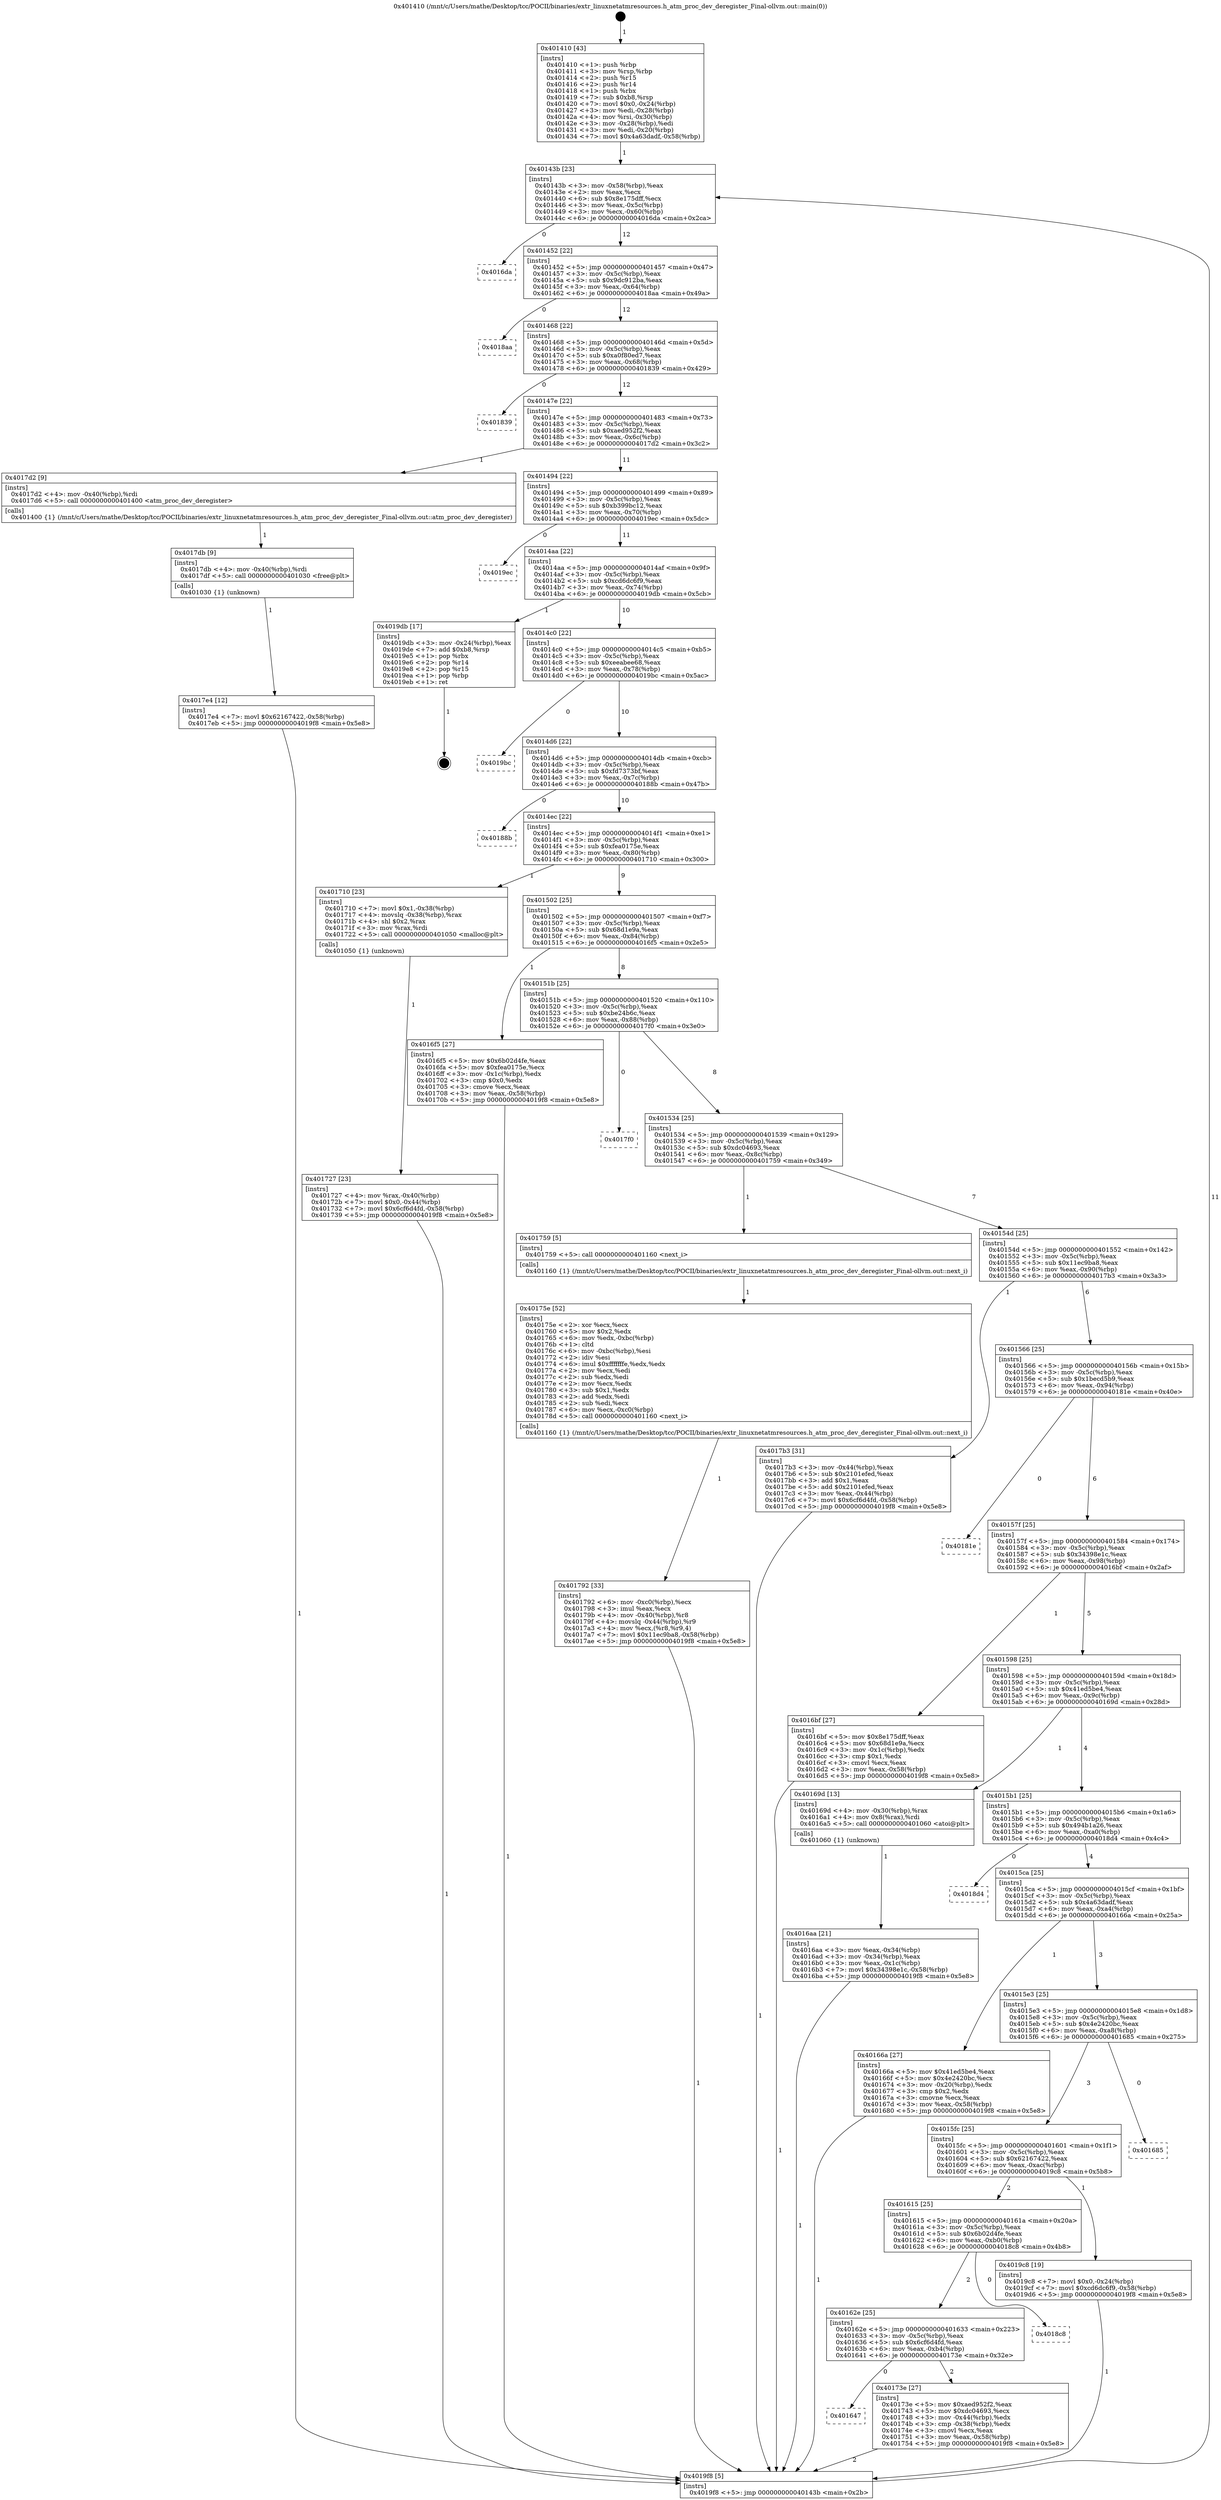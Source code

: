 digraph "0x401410" {
  label = "0x401410 (/mnt/c/Users/mathe/Desktop/tcc/POCII/binaries/extr_linuxnetatmresources.h_atm_proc_dev_deregister_Final-ollvm.out::main(0))"
  labelloc = "t"
  node[shape=record]

  Entry [label="",width=0.3,height=0.3,shape=circle,fillcolor=black,style=filled]
  "0x40143b" [label="{
     0x40143b [23]\l
     | [instrs]\l
     &nbsp;&nbsp;0x40143b \<+3\>: mov -0x58(%rbp),%eax\l
     &nbsp;&nbsp;0x40143e \<+2\>: mov %eax,%ecx\l
     &nbsp;&nbsp;0x401440 \<+6\>: sub $0x8e175dff,%ecx\l
     &nbsp;&nbsp;0x401446 \<+3\>: mov %eax,-0x5c(%rbp)\l
     &nbsp;&nbsp;0x401449 \<+3\>: mov %ecx,-0x60(%rbp)\l
     &nbsp;&nbsp;0x40144c \<+6\>: je 00000000004016da \<main+0x2ca\>\l
  }"]
  "0x4016da" [label="{
     0x4016da\l
  }", style=dashed]
  "0x401452" [label="{
     0x401452 [22]\l
     | [instrs]\l
     &nbsp;&nbsp;0x401452 \<+5\>: jmp 0000000000401457 \<main+0x47\>\l
     &nbsp;&nbsp;0x401457 \<+3\>: mov -0x5c(%rbp),%eax\l
     &nbsp;&nbsp;0x40145a \<+5\>: sub $0x9dc912ba,%eax\l
     &nbsp;&nbsp;0x40145f \<+3\>: mov %eax,-0x64(%rbp)\l
     &nbsp;&nbsp;0x401462 \<+6\>: je 00000000004018aa \<main+0x49a\>\l
  }"]
  Exit [label="",width=0.3,height=0.3,shape=circle,fillcolor=black,style=filled,peripheries=2]
  "0x4018aa" [label="{
     0x4018aa\l
  }", style=dashed]
  "0x401468" [label="{
     0x401468 [22]\l
     | [instrs]\l
     &nbsp;&nbsp;0x401468 \<+5\>: jmp 000000000040146d \<main+0x5d\>\l
     &nbsp;&nbsp;0x40146d \<+3\>: mov -0x5c(%rbp),%eax\l
     &nbsp;&nbsp;0x401470 \<+5\>: sub $0xa0f80ed7,%eax\l
     &nbsp;&nbsp;0x401475 \<+3\>: mov %eax,-0x68(%rbp)\l
     &nbsp;&nbsp;0x401478 \<+6\>: je 0000000000401839 \<main+0x429\>\l
  }"]
  "0x4017e4" [label="{
     0x4017e4 [12]\l
     | [instrs]\l
     &nbsp;&nbsp;0x4017e4 \<+7\>: movl $0x62167422,-0x58(%rbp)\l
     &nbsp;&nbsp;0x4017eb \<+5\>: jmp 00000000004019f8 \<main+0x5e8\>\l
  }"]
  "0x401839" [label="{
     0x401839\l
  }", style=dashed]
  "0x40147e" [label="{
     0x40147e [22]\l
     | [instrs]\l
     &nbsp;&nbsp;0x40147e \<+5\>: jmp 0000000000401483 \<main+0x73\>\l
     &nbsp;&nbsp;0x401483 \<+3\>: mov -0x5c(%rbp),%eax\l
     &nbsp;&nbsp;0x401486 \<+5\>: sub $0xaed952f2,%eax\l
     &nbsp;&nbsp;0x40148b \<+3\>: mov %eax,-0x6c(%rbp)\l
     &nbsp;&nbsp;0x40148e \<+6\>: je 00000000004017d2 \<main+0x3c2\>\l
  }"]
  "0x4017db" [label="{
     0x4017db [9]\l
     | [instrs]\l
     &nbsp;&nbsp;0x4017db \<+4\>: mov -0x40(%rbp),%rdi\l
     &nbsp;&nbsp;0x4017df \<+5\>: call 0000000000401030 \<free@plt\>\l
     | [calls]\l
     &nbsp;&nbsp;0x401030 \{1\} (unknown)\l
  }"]
  "0x4017d2" [label="{
     0x4017d2 [9]\l
     | [instrs]\l
     &nbsp;&nbsp;0x4017d2 \<+4\>: mov -0x40(%rbp),%rdi\l
     &nbsp;&nbsp;0x4017d6 \<+5\>: call 0000000000401400 \<atm_proc_dev_deregister\>\l
     | [calls]\l
     &nbsp;&nbsp;0x401400 \{1\} (/mnt/c/Users/mathe/Desktop/tcc/POCII/binaries/extr_linuxnetatmresources.h_atm_proc_dev_deregister_Final-ollvm.out::atm_proc_dev_deregister)\l
  }"]
  "0x401494" [label="{
     0x401494 [22]\l
     | [instrs]\l
     &nbsp;&nbsp;0x401494 \<+5\>: jmp 0000000000401499 \<main+0x89\>\l
     &nbsp;&nbsp;0x401499 \<+3\>: mov -0x5c(%rbp),%eax\l
     &nbsp;&nbsp;0x40149c \<+5\>: sub $0xb399bc12,%eax\l
     &nbsp;&nbsp;0x4014a1 \<+3\>: mov %eax,-0x70(%rbp)\l
     &nbsp;&nbsp;0x4014a4 \<+6\>: je 00000000004019ec \<main+0x5dc\>\l
  }"]
  "0x401792" [label="{
     0x401792 [33]\l
     | [instrs]\l
     &nbsp;&nbsp;0x401792 \<+6\>: mov -0xc0(%rbp),%ecx\l
     &nbsp;&nbsp;0x401798 \<+3\>: imul %eax,%ecx\l
     &nbsp;&nbsp;0x40179b \<+4\>: mov -0x40(%rbp),%r8\l
     &nbsp;&nbsp;0x40179f \<+4\>: movslq -0x44(%rbp),%r9\l
     &nbsp;&nbsp;0x4017a3 \<+4\>: mov %ecx,(%r8,%r9,4)\l
     &nbsp;&nbsp;0x4017a7 \<+7\>: movl $0x11ec9ba8,-0x58(%rbp)\l
     &nbsp;&nbsp;0x4017ae \<+5\>: jmp 00000000004019f8 \<main+0x5e8\>\l
  }"]
  "0x4019ec" [label="{
     0x4019ec\l
  }", style=dashed]
  "0x4014aa" [label="{
     0x4014aa [22]\l
     | [instrs]\l
     &nbsp;&nbsp;0x4014aa \<+5\>: jmp 00000000004014af \<main+0x9f\>\l
     &nbsp;&nbsp;0x4014af \<+3\>: mov -0x5c(%rbp),%eax\l
     &nbsp;&nbsp;0x4014b2 \<+5\>: sub $0xcd6dc6f9,%eax\l
     &nbsp;&nbsp;0x4014b7 \<+3\>: mov %eax,-0x74(%rbp)\l
     &nbsp;&nbsp;0x4014ba \<+6\>: je 00000000004019db \<main+0x5cb\>\l
  }"]
  "0x40175e" [label="{
     0x40175e [52]\l
     | [instrs]\l
     &nbsp;&nbsp;0x40175e \<+2\>: xor %ecx,%ecx\l
     &nbsp;&nbsp;0x401760 \<+5\>: mov $0x2,%edx\l
     &nbsp;&nbsp;0x401765 \<+6\>: mov %edx,-0xbc(%rbp)\l
     &nbsp;&nbsp;0x40176b \<+1\>: cltd\l
     &nbsp;&nbsp;0x40176c \<+6\>: mov -0xbc(%rbp),%esi\l
     &nbsp;&nbsp;0x401772 \<+2\>: idiv %esi\l
     &nbsp;&nbsp;0x401774 \<+6\>: imul $0xfffffffe,%edx,%edx\l
     &nbsp;&nbsp;0x40177a \<+2\>: mov %ecx,%edi\l
     &nbsp;&nbsp;0x40177c \<+2\>: sub %edx,%edi\l
     &nbsp;&nbsp;0x40177e \<+2\>: mov %ecx,%edx\l
     &nbsp;&nbsp;0x401780 \<+3\>: sub $0x1,%edx\l
     &nbsp;&nbsp;0x401783 \<+2\>: add %edx,%edi\l
     &nbsp;&nbsp;0x401785 \<+2\>: sub %edi,%ecx\l
     &nbsp;&nbsp;0x401787 \<+6\>: mov %ecx,-0xc0(%rbp)\l
     &nbsp;&nbsp;0x40178d \<+5\>: call 0000000000401160 \<next_i\>\l
     | [calls]\l
     &nbsp;&nbsp;0x401160 \{1\} (/mnt/c/Users/mathe/Desktop/tcc/POCII/binaries/extr_linuxnetatmresources.h_atm_proc_dev_deregister_Final-ollvm.out::next_i)\l
  }"]
  "0x4019db" [label="{
     0x4019db [17]\l
     | [instrs]\l
     &nbsp;&nbsp;0x4019db \<+3\>: mov -0x24(%rbp),%eax\l
     &nbsp;&nbsp;0x4019de \<+7\>: add $0xb8,%rsp\l
     &nbsp;&nbsp;0x4019e5 \<+1\>: pop %rbx\l
     &nbsp;&nbsp;0x4019e6 \<+2\>: pop %r14\l
     &nbsp;&nbsp;0x4019e8 \<+2\>: pop %r15\l
     &nbsp;&nbsp;0x4019ea \<+1\>: pop %rbp\l
     &nbsp;&nbsp;0x4019eb \<+1\>: ret\l
  }"]
  "0x4014c0" [label="{
     0x4014c0 [22]\l
     | [instrs]\l
     &nbsp;&nbsp;0x4014c0 \<+5\>: jmp 00000000004014c5 \<main+0xb5\>\l
     &nbsp;&nbsp;0x4014c5 \<+3\>: mov -0x5c(%rbp),%eax\l
     &nbsp;&nbsp;0x4014c8 \<+5\>: sub $0xeeabee68,%eax\l
     &nbsp;&nbsp;0x4014cd \<+3\>: mov %eax,-0x78(%rbp)\l
     &nbsp;&nbsp;0x4014d0 \<+6\>: je 00000000004019bc \<main+0x5ac\>\l
  }"]
  "0x401647" [label="{
     0x401647\l
  }", style=dashed]
  "0x4019bc" [label="{
     0x4019bc\l
  }", style=dashed]
  "0x4014d6" [label="{
     0x4014d6 [22]\l
     | [instrs]\l
     &nbsp;&nbsp;0x4014d6 \<+5\>: jmp 00000000004014db \<main+0xcb\>\l
     &nbsp;&nbsp;0x4014db \<+3\>: mov -0x5c(%rbp),%eax\l
     &nbsp;&nbsp;0x4014de \<+5\>: sub $0xfd7373bf,%eax\l
     &nbsp;&nbsp;0x4014e3 \<+3\>: mov %eax,-0x7c(%rbp)\l
     &nbsp;&nbsp;0x4014e6 \<+6\>: je 000000000040188b \<main+0x47b\>\l
  }"]
  "0x40173e" [label="{
     0x40173e [27]\l
     | [instrs]\l
     &nbsp;&nbsp;0x40173e \<+5\>: mov $0xaed952f2,%eax\l
     &nbsp;&nbsp;0x401743 \<+5\>: mov $0xdc04693,%ecx\l
     &nbsp;&nbsp;0x401748 \<+3\>: mov -0x44(%rbp),%edx\l
     &nbsp;&nbsp;0x40174b \<+3\>: cmp -0x38(%rbp),%edx\l
     &nbsp;&nbsp;0x40174e \<+3\>: cmovl %ecx,%eax\l
     &nbsp;&nbsp;0x401751 \<+3\>: mov %eax,-0x58(%rbp)\l
     &nbsp;&nbsp;0x401754 \<+5\>: jmp 00000000004019f8 \<main+0x5e8\>\l
  }"]
  "0x40188b" [label="{
     0x40188b\l
  }", style=dashed]
  "0x4014ec" [label="{
     0x4014ec [22]\l
     | [instrs]\l
     &nbsp;&nbsp;0x4014ec \<+5\>: jmp 00000000004014f1 \<main+0xe1\>\l
     &nbsp;&nbsp;0x4014f1 \<+3\>: mov -0x5c(%rbp),%eax\l
     &nbsp;&nbsp;0x4014f4 \<+5\>: sub $0xfea0175e,%eax\l
     &nbsp;&nbsp;0x4014f9 \<+3\>: mov %eax,-0x80(%rbp)\l
     &nbsp;&nbsp;0x4014fc \<+6\>: je 0000000000401710 \<main+0x300\>\l
  }"]
  "0x40162e" [label="{
     0x40162e [25]\l
     | [instrs]\l
     &nbsp;&nbsp;0x40162e \<+5\>: jmp 0000000000401633 \<main+0x223\>\l
     &nbsp;&nbsp;0x401633 \<+3\>: mov -0x5c(%rbp),%eax\l
     &nbsp;&nbsp;0x401636 \<+5\>: sub $0x6cf6d4fd,%eax\l
     &nbsp;&nbsp;0x40163b \<+6\>: mov %eax,-0xb4(%rbp)\l
     &nbsp;&nbsp;0x401641 \<+6\>: je 000000000040173e \<main+0x32e\>\l
  }"]
  "0x401710" [label="{
     0x401710 [23]\l
     | [instrs]\l
     &nbsp;&nbsp;0x401710 \<+7\>: movl $0x1,-0x38(%rbp)\l
     &nbsp;&nbsp;0x401717 \<+4\>: movslq -0x38(%rbp),%rax\l
     &nbsp;&nbsp;0x40171b \<+4\>: shl $0x2,%rax\l
     &nbsp;&nbsp;0x40171f \<+3\>: mov %rax,%rdi\l
     &nbsp;&nbsp;0x401722 \<+5\>: call 0000000000401050 \<malloc@plt\>\l
     | [calls]\l
     &nbsp;&nbsp;0x401050 \{1\} (unknown)\l
  }"]
  "0x401502" [label="{
     0x401502 [25]\l
     | [instrs]\l
     &nbsp;&nbsp;0x401502 \<+5\>: jmp 0000000000401507 \<main+0xf7\>\l
     &nbsp;&nbsp;0x401507 \<+3\>: mov -0x5c(%rbp),%eax\l
     &nbsp;&nbsp;0x40150a \<+5\>: sub $0x68d1e9a,%eax\l
     &nbsp;&nbsp;0x40150f \<+6\>: mov %eax,-0x84(%rbp)\l
     &nbsp;&nbsp;0x401515 \<+6\>: je 00000000004016f5 \<main+0x2e5\>\l
  }"]
  "0x4018c8" [label="{
     0x4018c8\l
  }", style=dashed]
  "0x4016f5" [label="{
     0x4016f5 [27]\l
     | [instrs]\l
     &nbsp;&nbsp;0x4016f5 \<+5\>: mov $0x6b02d4fe,%eax\l
     &nbsp;&nbsp;0x4016fa \<+5\>: mov $0xfea0175e,%ecx\l
     &nbsp;&nbsp;0x4016ff \<+3\>: mov -0x1c(%rbp),%edx\l
     &nbsp;&nbsp;0x401702 \<+3\>: cmp $0x0,%edx\l
     &nbsp;&nbsp;0x401705 \<+3\>: cmove %ecx,%eax\l
     &nbsp;&nbsp;0x401708 \<+3\>: mov %eax,-0x58(%rbp)\l
     &nbsp;&nbsp;0x40170b \<+5\>: jmp 00000000004019f8 \<main+0x5e8\>\l
  }"]
  "0x40151b" [label="{
     0x40151b [25]\l
     | [instrs]\l
     &nbsp;&nbsp;0x40151b \<+5\>: jmp 0000000000401520 \<main+0x110\>\l
     &nbsp;&nbsp;0x401520 \<+3\>: mov -0x5c(%rbp),%eax\l
     &nbsp;&nbsp;0x401523 \<+5\>: sub $0xbe24b6c,%eax\l
     &nbsp;&nbsp;0x401528 \<+6\>: mov %eax,-0x88(%rbp)\l
     &nbsp;&nbsp;0x40152e \<+6\>: je 00000000004017f0 \<main+0x3e0\>\l
  }"]
  "0x401615" [label="{
     0x401615 [25]\l
     | [instrs]\l
     &nbsp;&nbsp;0x401615 \<+5\>: jmp 000000000040161a \<main+0x20a\>\l
     &nbsp;&nbsp;0x40161a \<+3\>: mov -0x5c(%rbp),%eax\l
     &nbsp;&nbsp;0x40161d \<+5\>: sub $0x6b02d4fe,%eax\l
     &nbsp;&nbsp;0x401622 \<+6\>: mov %eax,-0xb0(%rbp)\l
     &nbsp;&nbsp;0x401628 \<+6\>: je 00000000004018c8 \<main+0x4b8\>\l
  }"]
  "0x4017f0" [label="{
     0x4017f0\l
  }", style=dashed]
  "0x401534" [label="{
     0x401534 [25]\l
     | [instrs]\l
     &nbsp;&nbsp;0x401534 \<+5\>: jmp 0000000000401539 \<main+0x129\>\l
     &nbsp;&nbsp;0x401539 \<+3\>: mov -0x5c(%rbp),%eax\l
     &nbsp;&nbsp;0x40153c \<+5\>: sub $0xdc04693,%eax\l
     &nbsp;&nbsp;0x401541 \<+6\>: mov %eax,-0x8c(%rbp)\l
     &nbsp;&nbsp;0x401547 \<+6\>: je 0000000000401759 \<main+0x349\>\l
  }"]
  "0x4019c8" [label="{
     0x4019c8 [19]\l
     | [instrs]\l
     &nbsp;&nbsp;0x4019c8 \<+7\>: movl $0x0,-0x24(%rbp)\l
     &nbsp;&nbsp;0x4019cf \<+7\>: movl $0xcd6dc6f9,-0x58(%rbp)\l
     &nbsp;&nbsp;0x4019d6 \<+5\>: jmp 00000000004019f8 \<main+0x5e8\>\l
  }"]
  "0x401759" [label="{
     0x401759 [5]\l
     | [instrs]\l
     &nbsp;&nbsp;0x401759 \<+5\>: call 0000000000401160 \<next_i\>\l
     | [calls]\l
     &nbsp;&nbsp;0x401160 \{1\} (/mnt/c/Users/mathe/Desktop/tcc/POCII/binaries/extr_linuxnetatmresources.h_atm_proc_dev_deregister_Final-ollvm.out::next_i)\l
  }"]
  "0x40154d" [label="{
     0x40154d [25]\l
     | [instrs]\l
     &nbsp;&nbsp;0x40154d \<+5\>: jmp 0000000000401552 \<main+0x142\>\l
     &nbsp;&nbsp;0x401552 \<+3\>: mov -0x5c(%rbp),%eax\l
     &nbsp;&nbsp;0x401555 \<+5\>: sub $0x11ec9ba8,%eax\l
     &nbsp;&nbsp;0x40155a \<+6\>: mov %eax,-0x90(%rbp)\l
     &nbsp;&nbsp;0x401560 \<+6\>: je 00000000004017b3 \<main+0x3a3\>\l
  }"]
  "0x4015fc" [label="{
     0x4015fc [25]\l
     | [instrs]\l
     &nbsp;&nbsp;0x4015fc \<+5\>: jmp 0000000000401601 \<main+0x1f1\>\l
     &nbsp;&nbsp;0x401601 \<+3\>: mov -0x5c(%rbp),%eax\l
     &nbsp;&nbsp;0x401604 \<+5\>: sub $0x62167422,%eax\l
     &nbsp;&nbsp;0x401609 \<+6\>: mov %eax,-0xac(%rbp)\l
     &nbsp;&nbsp;0x40160f \<+6\>: je 00000000004019c8 \<main+0x5b8\>\l
  }"]
  "0x4017b3" [label="{
     0x4017b3 [31]\l
     | [instrs]\l
     &nbsp;&nbsp;0x4017b3 \<+3\>: mov -0x44(%rbp),%eax\l
     &nbsp;&nbsp;0x4017b6 \<+5\>: sub $0x2101efed,%eax\l
     &nbsp;&nbsp;0x4017bb \<+3\>: add $0x1,%eax\l
     &nbsp;&nbsp;0x4017be \<+5\>: add $0x2101efed,%eax\l
     &nbsp;&nbsp;0x4017c3 \<+3\>: mov %eax,-0x44(%rbp)\l
     &nbsp;&nbsp;0x4017c6 \<+7\>: movl $0x6cf6d4fd,-0x58(%rbp)\l
     &nbsp;&nbsp;0x4017cd \<+5\>: jmp 00000000004019f8 \<main+0x5e8\>\l
  }"]
  "0x401566" [label="{
     0x401566 [25]\l
     | [instrs]\l
     &nbsp;&nbsp;0x401566 \<+5\>: jmp 000000000040156b \<main+0x15b\>\l
     &nbsp;&nbsp;0x40156b \<+3\>: mov -0x5c(%rbp),%eax\l
     &nbsp;&nbsp;0x40156e \<+5\>: sub $0x1becd5b9,%eax\l
     &nbsp;&nbsp;0x401573 \<+6\>: mov %eax,-0x94(%rbp)\l
     &nbsp;&nbsp;0x401579 \<+6\>: je 000000000040181e \<main+0x40e\>\l
  }"]
  "0x401685" [label="{
     0x401685\l
  }", style=dashed]
  "0x40181e" [label="{
     0x40181e\l
  }", style=dashed]
  "0x40157f" [label="{
     0x40157f [25]\l
     | [instrs]\l
     &nbsp;&nbsp;0x40157f \<+5\>: jmp 0000000000401584 \<main+0x174\>\l
     &nbsp;&nbsp;0x401584 \<+3\>: mov -0x5c(%rbp),%eax\l
     &nbsp;&nbsp;0x401587 \<+5\>: sub $0x34398e1c,%eax\l
     &nbsp;&nbsp;0x40158c \<+6\>: mov %eax,-0x98(%rbp)\l
     &nbsp;&nbsp;0x401592 \<+6\>: je 00000000004016bf \<main+0x2af\>\l
  }"]
  "0x401727" [label="{
     0x401727 [23]\l
     | [instrs]\l
     &nbsp;&nbsp;0x401727 \<+4\>: mov %rax,-0x40(%rbp)\l
     &nbsp;&nbsp;0x40172b \<+7\>: movl $0x0,-0x44(%rbp)\l
     &nbsp;&nbsp;0x401732 \<+7\>: movl $0x6cf6d4fd,-0x58(%rbp)\l
     &nbsp;&nbsp;0x401739 \<+5\>: jmp 00000000004019f8 \<main+0x5e8\>\l
  }"]
  "0x4016bf" [label="{
     0x4016bf [27]\l
     | [instrs]\l
     &nbsp;&nbsp;0x4016bf \<+5\>: mov $0x8e175dff,%eax\l
     &nbsp;&nbsp;0x4016c4 \<+5\>: mov $0x68d1e9a,%ecx\l
     &nbsp;&nbsp;0x4016c9 \<+3\>: mov -0x1c(%rbp),%edx\l
     &nbsp;&nbsp;0x4016cc \<+3\>: cmp $0x1,%edx\l
     &nbsp;&nbsp;0x4016cf \<+3\>: cmovl %ecx,%eax\l
     &nbsp;&nbsp;0x4016d2 \<+3\>: mov %eax,-0x58(%rbp)\l
     &nbsp;&nbsp;0x4016d5 \<+5\>: jmp 00000000004019f8 \<main+0x5e8\>\l
  }"]
  "0x401598" [label="{
     0x401598 [25]\l
     | [instrs]\l
     &nbsp;&nbsp;0x401598 \<+5\>: jmp 000000000040159d \<main+0x18d\>\l
     &nbsp;&nbsp;0x40159d \<+3\>: mov -0x5c(%rbp),%eax\l
     &nbsp;&nbsp;0x4015a0 \<+5\>: sub $0x41ed5be4,%eax\l
     &nbsp;&nbsp;0x4015a5 \<+6\>: mov %eax,-0x9c(%rbp)\l
     &nbsp;&nbsp;0x4015ab \<+6\>: je 000000000040169d \<main+0x28d\>\l
  }"]
  "0x4016aa" [label="{
     0x4016aa [21]\l
     | [instrs]\l
     &nbsp;&nbsp;0x4016aa \<+3\>: mov %eax,-0x34(%rbp)\l
     &nbsp;&nbsp;0x4016ad \<+3\>: mov -0x34(%rbp),%eax\l
     &nbsp;&nbsp;0x4016b0 \<+3\>: mov %eax,-0x1c(%rbp)\l
     &nbsp;&nbsp;0x4016b3 \<+7\>: movl $0x34398e1c,-0x58(%rbp)\l
     &nbsp;&nbsp;0x4016ba \<+5\>: jmp 00000000004019f8 \<main+0x5e8\>\l
  }"]
  "0x40169d" [label="{
     0x40169d [13]\l
     | [instrs]\l
     &nbsp;&nbsp;0x40169d \<+4\>: mov -0x30(%rbp),%rax\l
     &nbsp;&nbsp;0x4016a1 \<+4\>: mov 0x8(%rax),%rdi\l
     &nbsp;&nbsp;0x4016a5 \<+5\>: call 0000000000401060 \<atoi@plt\>\l
     | [calls]\l
     &nbsp;&nbsp;0x401060 \{1\} (unknown)\l
  }"]
  "0x4015b1" [label="{
     0x4015b1 [25]\l
     | [instrs]\l
     &nbsp;&nbsp;0x4015b1 \<+5\>: jmp 00000000004015b6 \<main+0x1a6\>\l
     &nbsp;&nbsp;0x4015b6 \<+3\>: mov -0x5c(%rbp),%eax\l
     &nbsp;&nbsp;0x4015b9 \<+5\>: sub $0x494b1a26,%eax\l
     &nbsp;&nbsp;0x4015be \<+6\>: mov %eax,-0xa0(%rbp)\l
     &nbsp;&nbsp;0x4015c4 \<+6\>: je 00000000004018d4 \<main+0x4c4\>\l
  }"]
  "0x401410" [label="{
     0x401410 [43]\l
     | [instrs]\l
     &nbsp;&nbsp;0x401410 \<+1\>: push %rbp\l
     &nbsp;&nbsp;0x401411 \<+3\>: mov %rsp,%rbp\l
     &nbsp;&nbsp;0x401414 \<+2\>: push %r15\l
     &nbsp;&nbsp;0x401416 \<+2\>: push %r14\l
     &nbsp;&nbsp;0x401418 \<+1\>: push %rbx\l
     &nbsp;&nbsp;0x401419 \<+7\>: sub $0xb8,%rsp\l
     &nbsp;&nbsp;0x401420 \<+7\>: movl $0x0,-0x24(%rbp)\l
     &nbsp;&nbsp;0x401427 \<+3\>: mov %edi,-0x28(%rbp)\l
     &nbsp;&nbsp;0x40142a \<+4\>: mov %rsi,-0x30(%rbp)\l
     &nbsp;&nbsp;0x40142e \<+3\>: mov -0x28(%rbp),%edi\l
     &nbsp;&nbsp;0x401431 \<+3\>: mov %edi,-0x20(%rbp)\l
     &nbsp;&nbsp;0x401434 \<+7\>: movl $0x4a63dadf,-0x58(%rbp)\l
  }"]
  "0x4018d4" [label="{
     0x4018d4\l
  }", style=dashed]
  "0x4015ca" [label="{
     0x4015ca [25]\l
     | [instrs]\l
     &nbsp;&nbsp;0x4015ca \<+5\>: jmp 00000000004015cf \<main+0x1bf\>\l
     &nbsp;&nbsp;0x4015cf \<+3\>: mov -0x5c(%rbp),%eax\l
     &nbsp;&nbsp;0x4015d2 \<+5\>: sub $0x4a63dadf,%eax\l
     &nbsp;&nbsp;0x4015d7 \<+6\>: mov %eax,-0xa4(%rbp)\l
     &nbsp;&nbsp;0x4015dd \<+6\>: je 000000000040166a \<main+0x25a\>\l
  }"]
  "0x4019f8" [label="{
     0x4019f8 [5]\l
     | [instrs]\l
     &nbsp;&nbsp;0x4019f8 \<+5\>: jmp 000000000040143b \<main+0x2b\>\l
  }"]
  "0x40166a" [label="{
     0x40166a [27]\l
     | [instrs]\l
     &nbsp;&nbsp;0x40166a \<+5\>: mov $0x41ed5be4,%eax\l
     &nbsp;&nbsp;0x40166f \<+5\>: mov $0x4e2420bc,%ecx\l
     &nbsp;&nbsp;0x401674 \<+3\>: mov -0x20(%rbp),%edx\l
     &nbsp;&nbsp;0x401677 \<+3\>: cmp $0x2,%edx\l
     &nbsp;&nbsp;0x40167a \<+3\>: cmovne %ecx,%eax\l
     &nbsp;&nbsp;0x40167d \<+3\>: mov %eax,-0x58(%rbp)\l
     &nbsp;&nbsp;0x401680 \<+5\>: jmp 00000000004019f8 \<main+0x5e8\>\l
  }"]
  "0x4015e3" [label="{
     0x4015e3 [25]\l
     | [instrs]\l
     &nbsp;&nbsp;0x4015e3 \<+5\>: jmp 00000000004015e8 \<main+0x1d8\>\l
     &nbsp;&nbsp;0x4015e8 \<+3\>: mov -0x5c(%rbp),%eax\l
     &nbsp;&nbsp;0x4015eb \<+5\>: sub $0x4e2420bc,%eax\l
     &nbsp;&nbsp;0x4015f0 \<+6\>: mov %eax,-0xa8(%rbp)\l
     &nbsp;&nbsp;0x4015f6 \<+6\>: je 0000000000401685 \<main+0x275\>\l
  }"]
  Entry -> "0x401410" [label=" 1"]
  "0x40143b" -> "0x4016da" [label=" 0"]
  "0x40143b" -> "0x401452" [label=" 12"]
  "0x4019db" -> Exit [label=" 1"]
  "0x401452" -> "0x4018aa" [label=" 0"]
  "0x401452" -> "0x401468" [label=" 12"]
  "0x4019c8" -> "0x4019f8" [label=" 1"]
  "0x401468" -> "0x401839" [label=" 0"]
  "0x401468" -> "0x40147e" [label=" 12"]
  "0x4017e4" -> "0x4019f8" [label=" 1"]
  "0x40147e" -> "0x4017d2" [label=" 1"]
  "0x40147e" -> "0x401494" [label=" 11"]
  "0x4017db" -> "0x4017e4" [label=" 1"]
  "0x401494" -> "0x4019ec" [label=" 0"]
  "0x401494" -> "0x4014aa" [label=" 11"]
  "0x4017d2" -> "0x4017db" [label=" 1"]
  "0x4014aa" -> "0x4019db" [label=" 1"]
  "0x4014aa" -> "0x4014c0" [label=" 10"]
  "0x4017b3" -> "0x4019f8" [label=" 1"]
  "0x4014c0" -> "0x4019bc" [label=" 0"]
  "0x4014c0" -> "0x4014d6" [label=" 10"]
  "0x401792" -> "0x4019f8" [label=" 1"]
  "0x4014d6" -> "0x40188b" [label=" 0"]
  "0x4014d6" -> "0x4014ec" [label=" 10"]
  "0x40175e" -> "0x401792" [label=" 1"]
  "0x4014ec" -> "0x401710" [label=" 1"]
  "0x4014ec" -> "0x401502" [label=" 9"]
  "0x40173e" -> "0x4019f8" [label=" 2"]
  "0x401502" -> "0x4016f5" [label=" 1"]
  "0x401502" -> "0x40151b" [label=" 8"]
  "0x40162e" -> "0x401647" [label=" 0"]
  "0x40151b" -> "0x4017f0" [label=" 0"]
  "0x40151b" -> "0x401534" [label=" 8"]
  "0x401759" -> "0x40175e" [label=" 1"]
  "0x401534" -> "0x401759" [label=" 1"]
  "0x401534" -> "0x40154d" [label=" 7"]
  "0x401615" -> "0x40162e" [label=" 2"]
  "0x40154d" -> "0x4017b3" [label=" 1"]
  "0x40154d" -> "0x401566" [label=" 6"]
  "0x40162e" -> "0x40173e" [label=" 2"]
  "0x401566" -> "0x40181e" [label=" 0"]
  "0x401566" -> "0x40157f" [label=" 6"]
  "0x4015fc" -> "0x401615" [label=" 2"]
  "0x40157f" -> "0x4016bf" [label=" 1"]
  "0x40157f" -> "0x401598" [label=" 5"]
  "0x401615" -> "0x4018c8" [label=" 0"]
  "0x401598" -> "0x40169d" [label=" 1"]
  "0x401598" -> "0x4015b1" [label=" 4"]
  "0x4015e3" -> "0x4015fc" [label=" 3"]
  "0x4015b1" -> "0x4018d4" [label=" 0"]
  "0x4015b1" -> "0x4015ca" [label=" 4"]
  "0x4015e3" -> "0x401685" [label=" 0"]
  "0x4015ca" -> "0x40166a" [label=" 1"]
  "0x4015ca" -> "0x4015e3" [label=" 3"]
  "0x40166a" -> "0x4019f8" [label=" 1"]
  "0x401410" -> "0x40143b" [label=" 1"]
  "0x4019f8" -> "0x40143b" [label=" 11"]
  "0x40169d" -> "0x4016aa" [label=" 1"]
  "0x4016aa" -> "0x4019f8" [label=" 1"]
  "0x4016bf" -> "0x4019f8" [label=" 1"]
  "0x4016f5" -> "0x4019f8" [label=" 1"]
  "0x401710" -> "0x401727" [label=" 1"]
  "0x401727" -> "0x4019f8" [label=" 1"]
  "0x4015fc" -> "0x4019c8" [label=" 1"]
}
